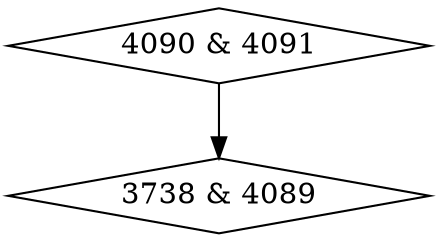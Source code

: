 digraph {
0 [label = "3738 & 4089", shape = diamond];
1 [label = "4090 & 4091", shape = diamond];
1->0;
}
